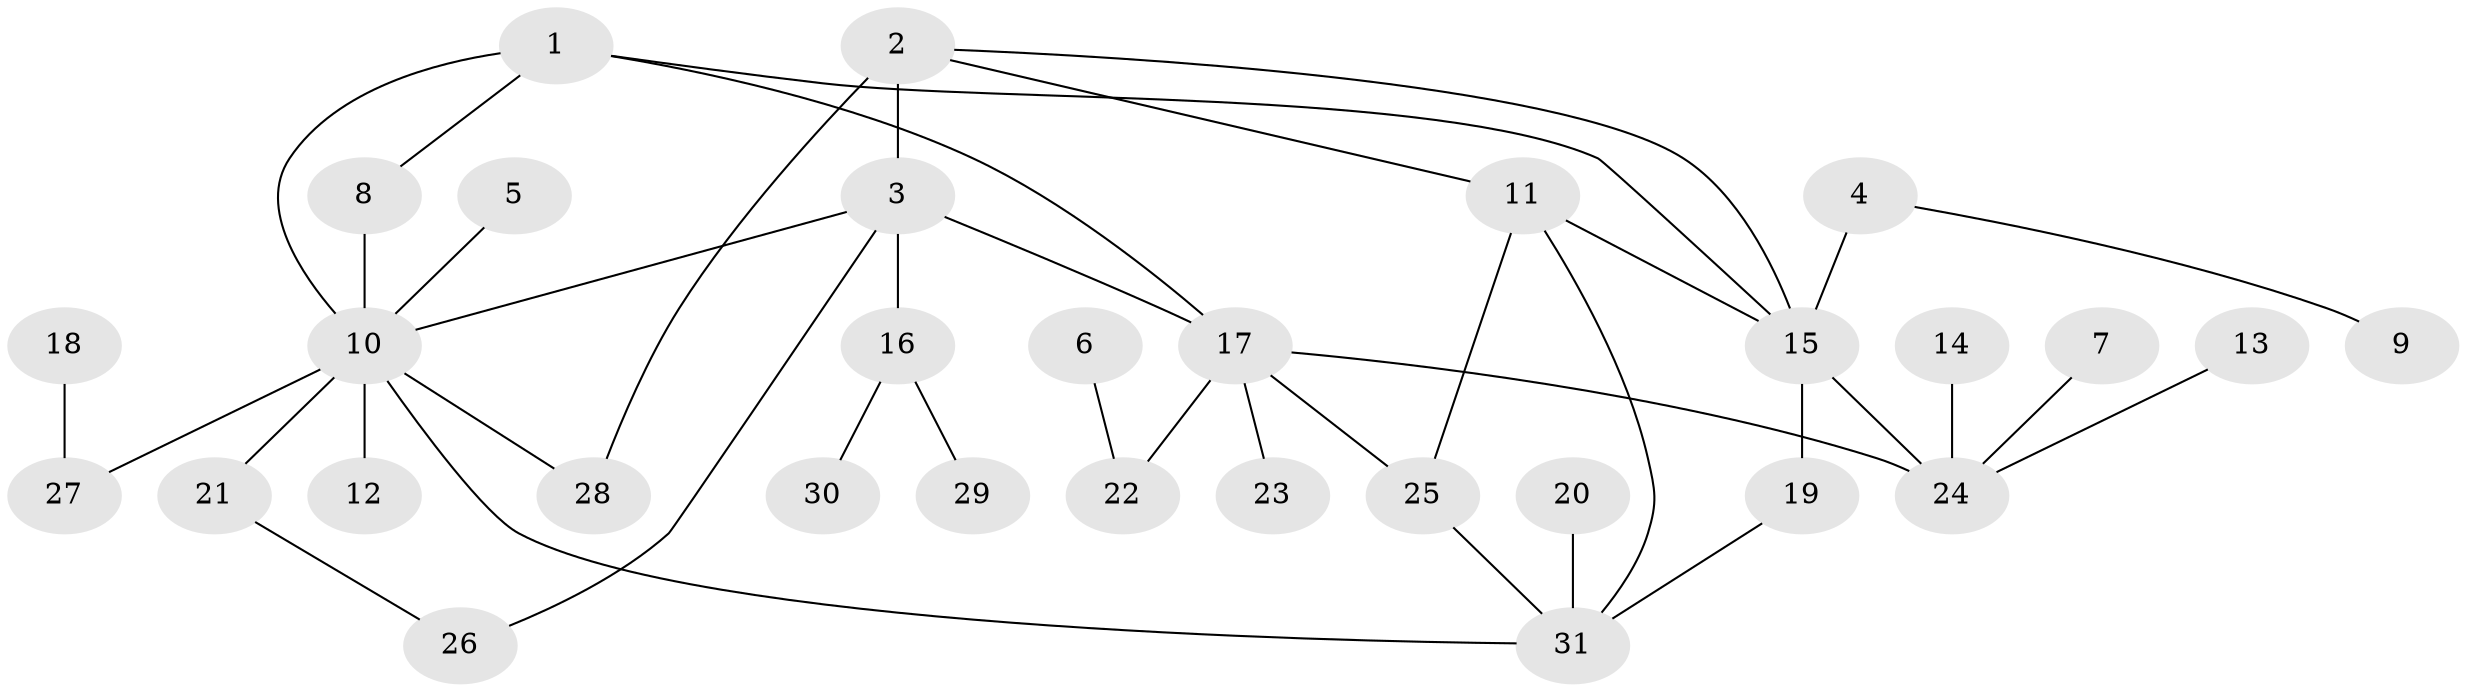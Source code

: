 // original degree distribution, {3: 0.11475409836065574, 11: 0.01639344262295082, 4: 0.04918032786885246, 2: 0.14754098360655737, 5: 0.04918032786885246, 8: 0.03278688524590164, 7: 0.01639344262295082, 9: 0.01639344262295082, 6: 0.01639344262295082, 1: 0.5409836065573771}
// Generated by graph-tools (version 1.1) at 2025/02/03/09/25 03:02:34]
// undirected, 31 vertices, 41 edges
graph export_dot {
graph [start="1"]
  node [color=gray90,style=filled];
  1;
  2;
  3;
  4;
  5;
  6;
  7;
  8;
  9;
  10;
  11;
  12;
  13;
  14;
  15;
  16;
  17;
  18;
  19;
  20;
  21;
  22;
  23;
  24;
  25;
  26;
  27;
  28;
  29;
  30;
  31;
  1 -- 8 [weight=1.0];
  1 -- 10 [weight=1.0];
  1 -- 15 [weight=1.0];
  1 -- 17 [weight=1.0];
  2 -- 3 [weight=2.0];
  2 -- 11 [weight=1.0];
  2 -- 15 [weight=1.0];
  2 -- 28 [weight=1.0];
  3 -- 10 [weight=1.0];
  3 -- 16 [weight=1.0];
  3 -- 17 [weight=1.0];
  3 -- 26 [weight=1.0];
  4 -- 9 [weight=1.0];
  4 -- 15 [weight=1.0];
  5 -- 10 [weight=1.0];
  6 -- 22 [weight=1.0];
  7 -- 24 [weight=1.0];
  8 -- 10 [weight=1.0];
  10 -- 12 [weight=1.0];
  10 -- 21 [weight=1.0];
  10 -- 27 [weight=1.0];
  10 -- 28 [weight=1.0];
  10 -- 31 [weight=1.0];
  11 -- 15 [weight=1.0];
  11 -- 25 [weight=1.0];
  11 -- 31 [weight=1.0];
  13 -- 24 [weight=1.0];
  14 -- 24 [weight=1.0];
  15 -- 19 [weight=1.0];
  15 -- 24 [weight=2.0];
  16 -- 29 [weight=1.0];
  16 -- 30 [weight=1.0];
  17 -- 22 [weight=2.0];
  17 -- 23 [weight=1.0];
  17 -- 24 [weight=1.0];
  17 -- 25 [weight=1.0];
  18 -- 27 [weight=1.0];
  19 -- 31 [weight=1.0];
  20 -- 31 [weight=1.0];
  21 -- 26 [weight=1.0];
  25 -- 31 [weight=1.0];
}
